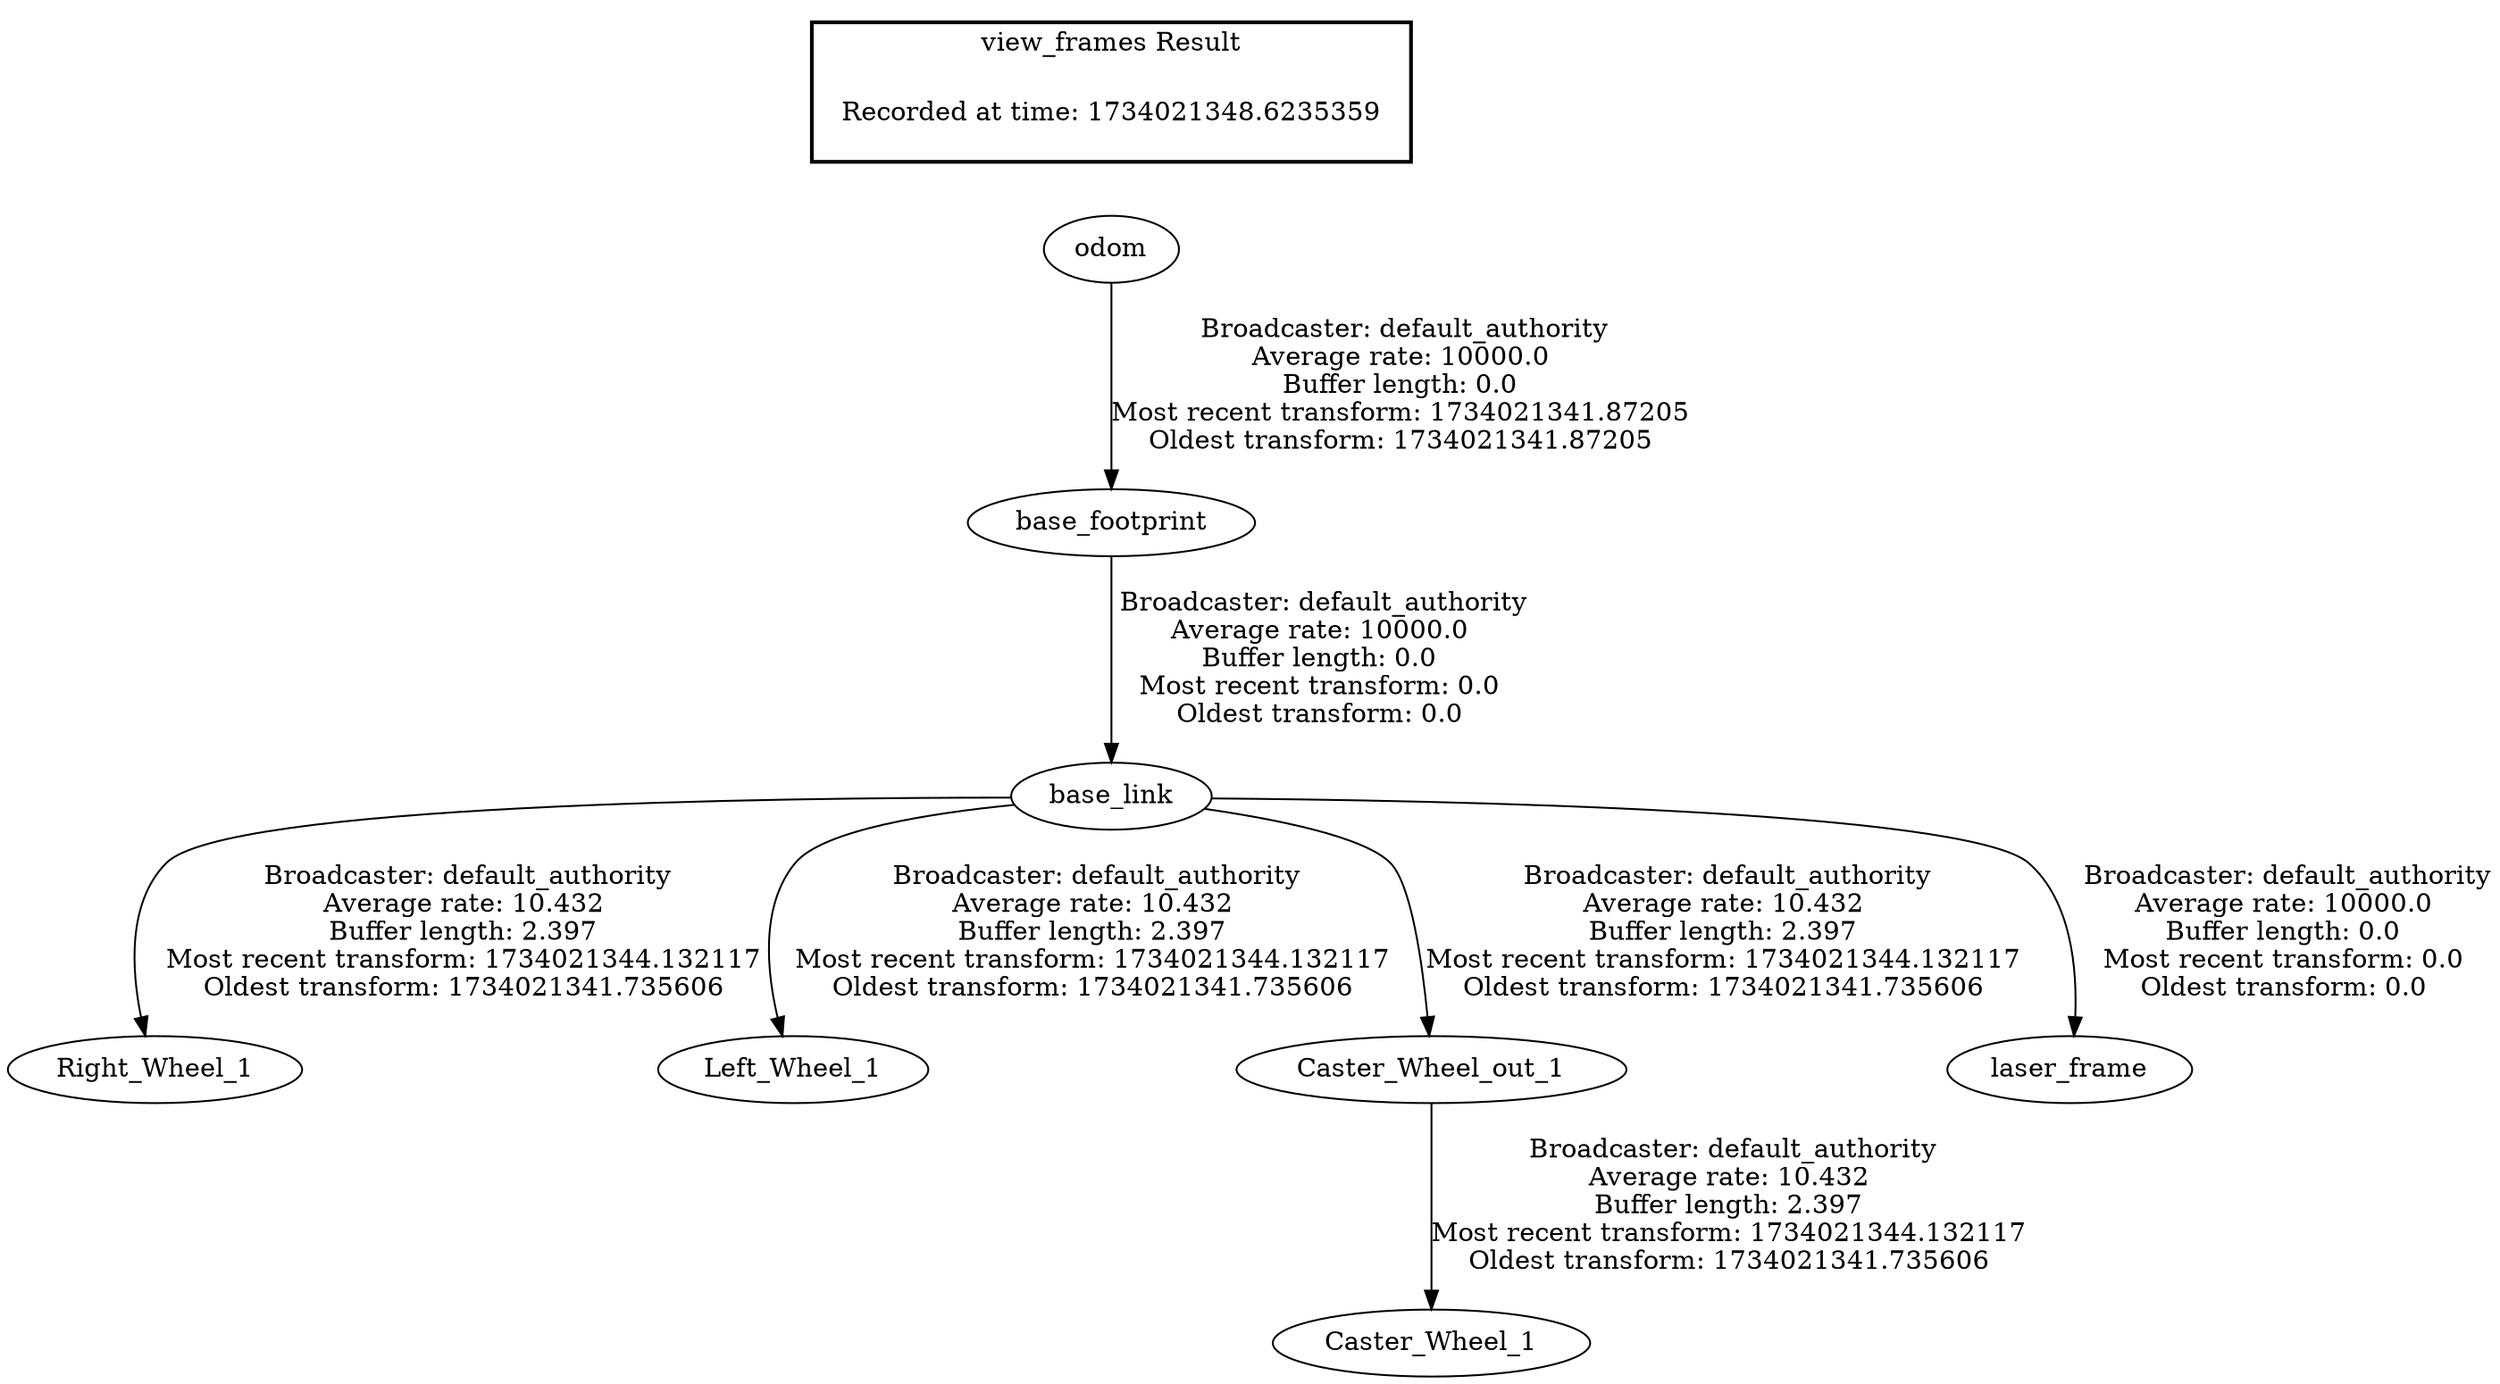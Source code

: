 digraph G {
"odom" -> "base_footprint"[label=" Broadcaster: default_authority\nAverage rate: 10000.0\nBuffer length: 0.0\nMost recent transform: 1734021341.87205\nOldest transform: 1734021341.87205\n"];
"base_link" -> "Right_Wheel_1"[label=" Broadcaster: default_authority\nAverage rate: 10.432\nBuffer length: 2.397\nMost recent transform: 1734021344.132117\nOldest transform: 1734021341.735606\n"];
"base_footprint" -> "base_link"[label=" Broadcaster: default_authority\nAverage rate: 10000.0\nBuffer length: 0.0\nMost recent transform: 0.0\nOldest transform: 0.0\n"];
"base_link" -> "Left_Wheel_1"[label=" Broadcaster: default_authority\nAverage rate: 10.432\nBuffer length: 2.397\nMost recent transform: 1734021344.132117\nOldest transform: 1734021341.735606\n"];
"Caster_Wheel_out_1" -> "Caster_Wheel_1"[label=" Broadcaster: default_authority\nAverage rate: 10.432\nBuffer length: 2.397\nMost recent transform: 1734021344.132117\nOldest transform: 1734021341.735606\n"];
"base_link" -> "Caster_Wheel_out_1"[label=" Broadcaster: default_authority\nAverage rate: 10.432\nBuffer length: 2.397\nMost recent transform: 1734021344.132117\nOldest transform: 1734021341.735606\n"];
"base_link" -> "laser_frame"[label=" Broadcaster: default_authority\nAverage rate: 10000.0\nBuffer length: 0.0\nMost recent transform: 0.0\nOldest transform: 0.0\n"];
edge [style=invis];
 subgraph cluster_legend { style=bold; color=black; label ="view_frames Result";
"Recorded at time: 1734021348.6235359"[ shape=plaintext ] ;
}->"odom";
}